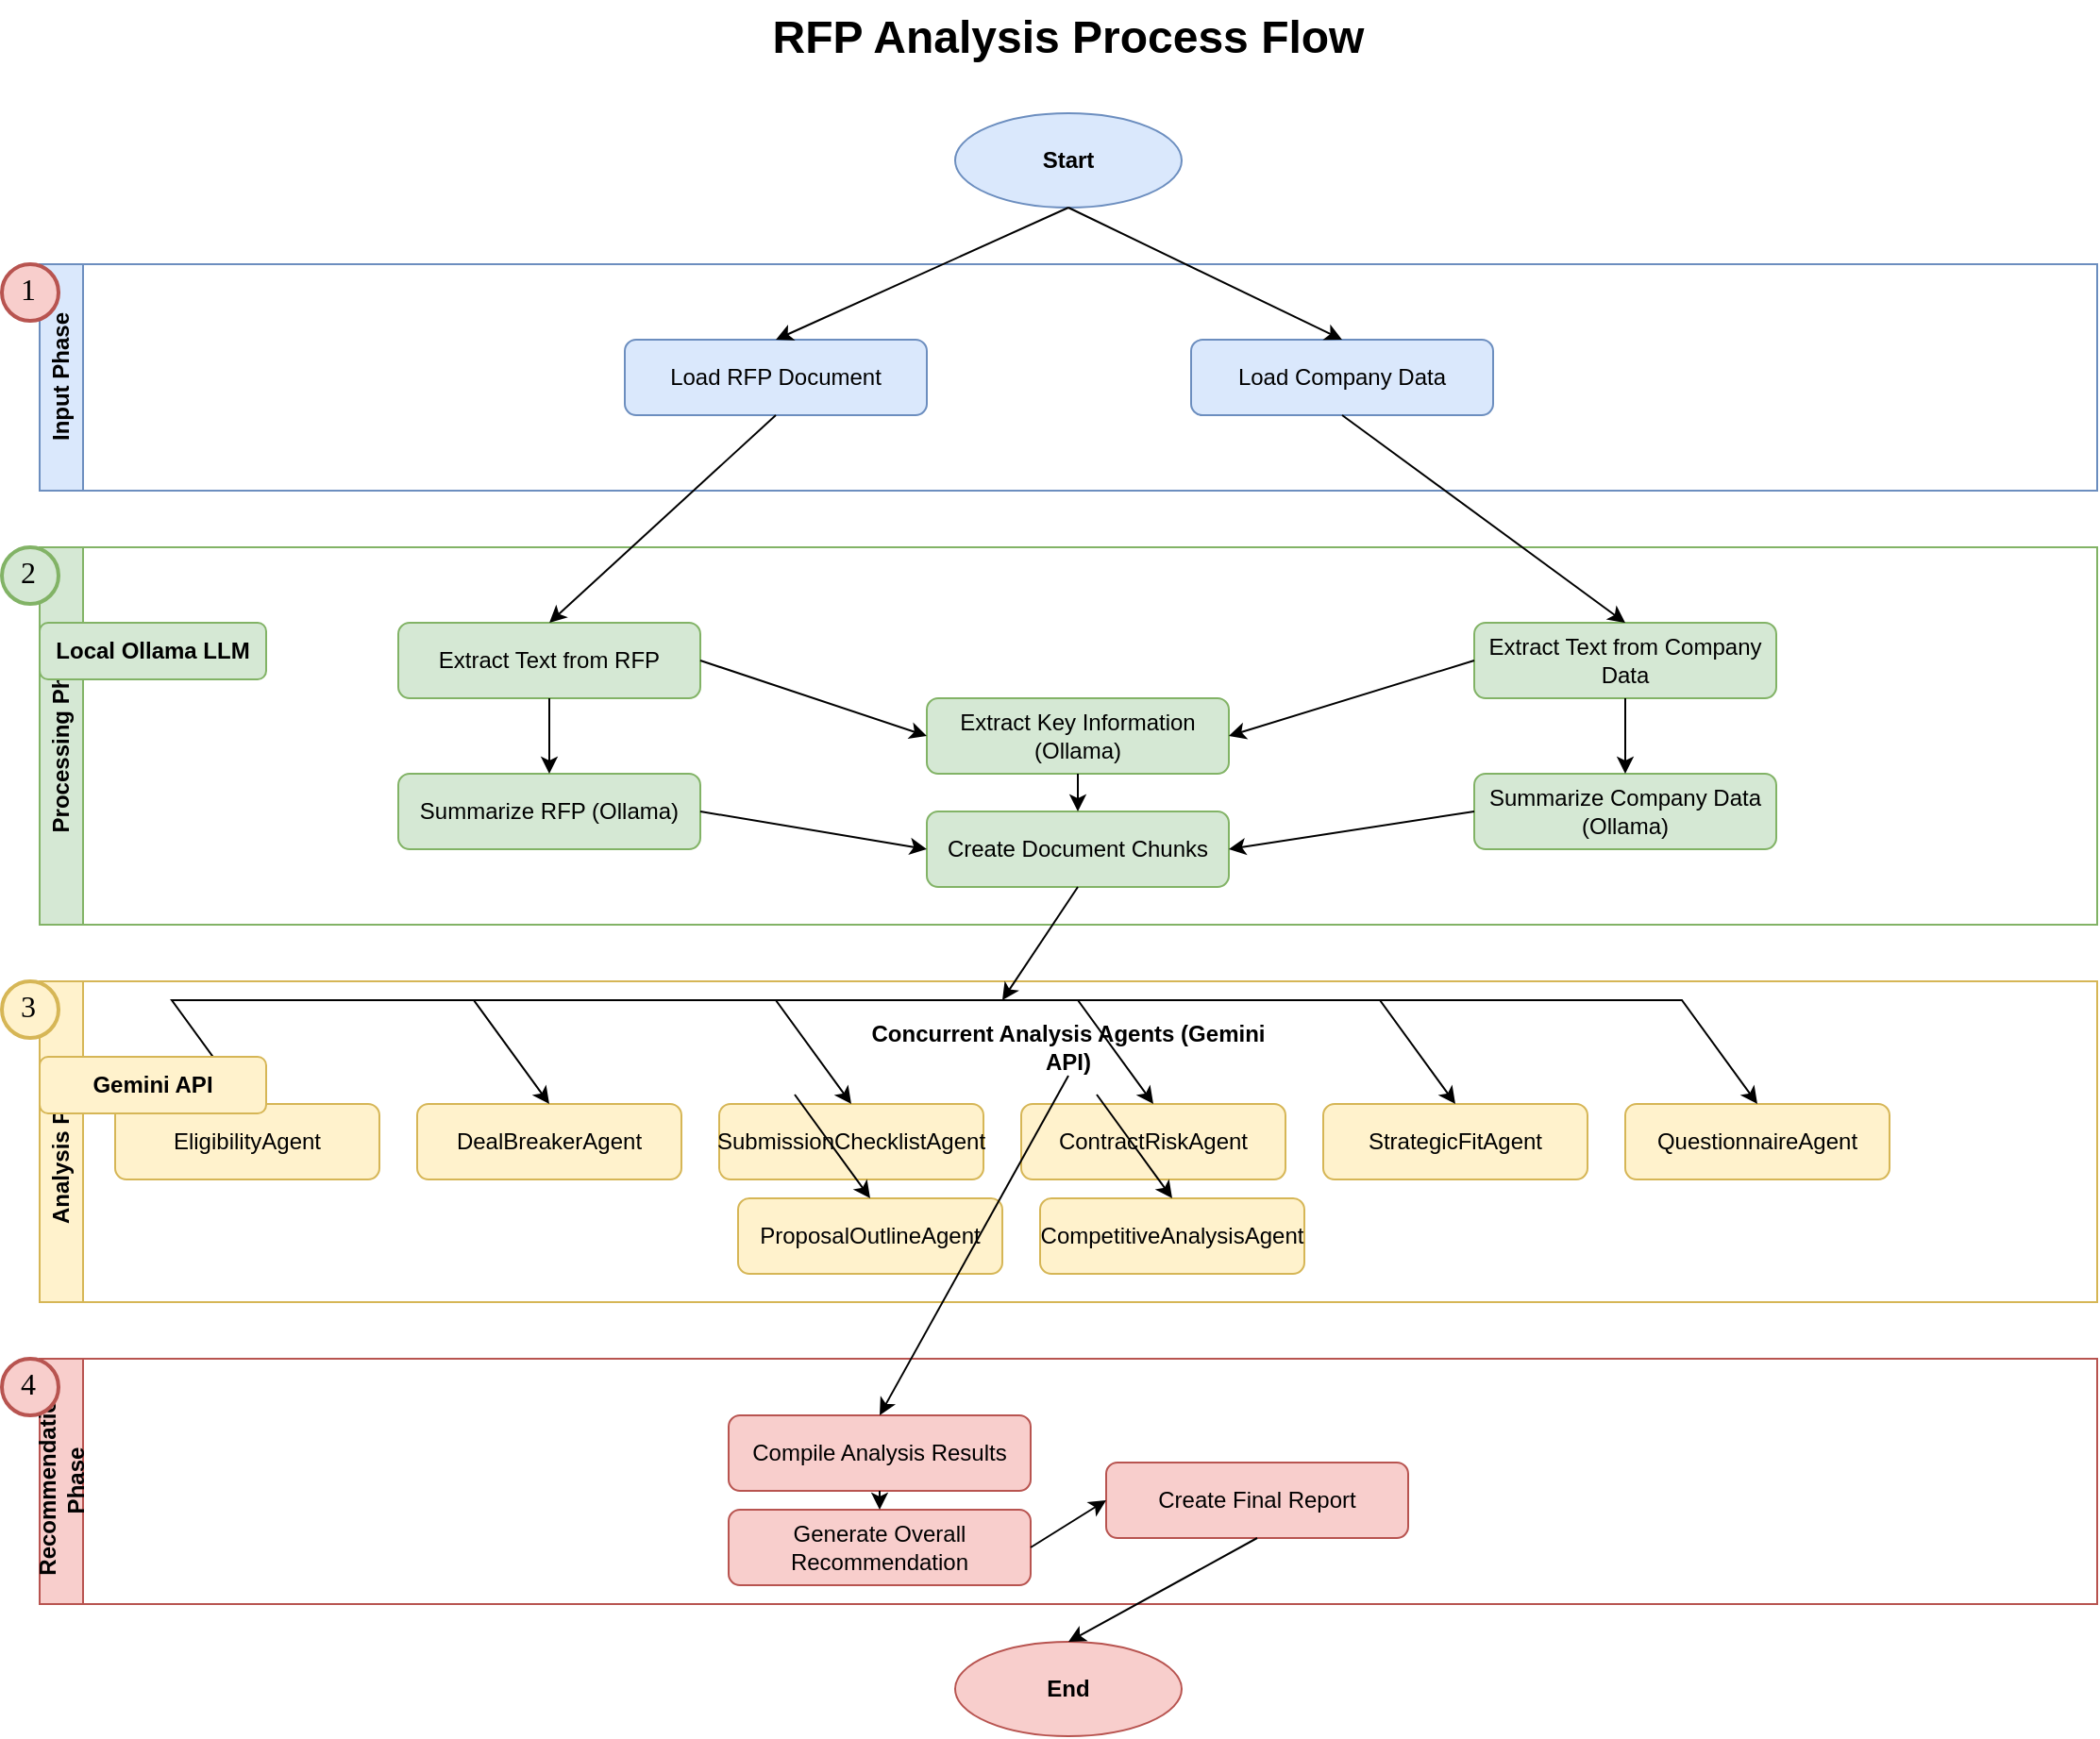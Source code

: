 <mxfile version="21.1.2">
  <diagram id="prtHgNgQTEPvFCAcTncT" name="RFP Analysis Process Flow">
    <mxGraphModel dx="1422" dy="798" grid="1" gridSize="10" guides="1" tooltips="1" connect="1" arrows="1" fold="1" page="1" pageScale="1" pageWidth="1169" pageHeight="827" math="0" shadow="0">
      <root>
        <mxCell id="0" />
        <mxCell id="1" parent="0" />
        
        <!-- Title -->
        <mxCell id="title" value="RFP Analysis Process Flow" style="text;html=1;strokeColor=none;fillColor=none;align=center;verticalAlign=middle;whiteSpace=wrap;rounded=0;fontSize=24;fontStyle=1" vertex="1" parent="1">
          <mxGeometry x="340" y="20" width="490" height="40" as="geometry" />
        </mxCell>
        
        <!-- Start -->
        <mxCell id="start" value="Start" style="ellipse;whiteSpace=wrap;html=1;fillColor=#dae8fc;strokeColor=#6c8ebf;fontStyle=1" vertex="1" parent="1">
          <mxGeometry x="525" y="80" width="120" height="50" as="geometry" />
        </mxCell>
        
        <!-- Input Phase -->
        <mxCell id="input_section" value="Input Phase" style="swimlane;horizontal=0;whiteSpace=wrap;html=1;fillColor=#dae8fc;strokeColor=#6c8ebf;fontStyle=1" vertex="1" parent="1">
          <mxGeometry x="40" y="160" width="1090" height="120" as="geometry" />
        </mxCell>
        
        <mxCell id="load_rfp" value="Load RFP Document" style="rounded=1;whiteSpace=wrap;html=1;fillColor=#dae8fc;strokeColor=#6c8ebf;" vertex="1" parent="input_section">
          <mxGeometry x="310" y="40" width="160" height="40" as="geometry" />
        </mxCell>
        
        <mxCell id="load_company" value="Load Company Data" style="rounded=1;whiteSpace=wrap;html=1;fillColor=#dae8fc;strokeColor=#6c8ebf;" vertex="1" parent="input_section">
          <mxGeometry x="610" y="40" width="160" height="40" as="geometry" />
        </mxCell>
        
        <!-- Processing Phase -->
        <mxCell id="processing_section" value="Processing Phase" style="swimlane;horizontal=0;whiteSpace=wrap;html=1;fillColor=#d5e8d4;strokeColor=#82b366;fontStyle=1" vertex="1" parent="1">
          <mxGeometry x="40" y="310" width="1090" height="200" as="geometry" />
        </mxCell>
        
        <mxCell id="extract_rfp" value="Extract Text from RFP" style="rounded=1;whiteSpace=wrap;html=1;fillColor=#d5e8d4;strokeColor=#82b366;" vertex="1" parent="processing_section">
          <mxGeometry x="190" y="40" width="160" height="40" as="geometry" />
        </mxCell>
        
        <mxCell id="extract_company" value="Extract Text from Company Data" style="rounded=1;whiteSpace=wrap;html=1;fillColor=#d5e8d4;strokeColor=#82b366;" vertex="1" parent="processing_section">
          <mxGeometry x="760" y="40" width="160" height="40" as="geometry" />
        </mxCell>
        
        <mxCell id="summarize_rfp" value="Summarize RFP (Ollama)" style="rounded=1;whiteSpace=wrap;html=1;fillColor=#d5e8d4;strokeColor=#82b366;" vertex="1" parent="processing_section">
          <mxGeometry x="190" y="120" width="160" height="40" as="geometry" />
        </mxCell>
        
        <mxCell id="summarize_company" value="Summarize Company Data (Ollama)" style="rounded=1;whiteSpace=wrap;html=1;fillColor=#d5e8d4;strokeColor=#82b366;" vertex="1" parent="processing_section">
          <mxGeometry x="760" y="120" width="160" height="40" as="geometry" />
        </mxCell>
        
        <mxCell id="extract_key_info" value="Extract Key Information (Ollama)" style="rounded=1;whiteSpace=wrap;html=1;fillColor=#d5e8d4;strokeColor=#82b366;" vertex="1" parent="processing_section">
          <mxGeometry x="470" y="80" width="160" height="40" as="geometry" />
        </mxCell>
        
        <mxCell id="chunk_docs" value="Create Document Chunks" style="rounded=1;whiteSpace=wrap;html=1;fillColor=#d5e8d4;strokeColor=#82b366;" vertex="1" parent="processing_section">
          <mxGeometry x="470" y="140" width="160" height="40" as="geometry" />
        </mxCell>
        
        <!-- Analysis Phase -->
        <mxCell id="analysis_section" value="Analysis Phase" style="swimlane;horizontal=0;whiteSpace=wrap;html=1;fillColor=#fff2cc;strokeColor=#d6b656;fontStyle=1" vertex="1" parent="1">
          <mxGeometry x="40" y="540" width="1090" height="170" as="geometry" />
        </mxCell>
        
        <mxCell id="eligibility" value="EligibilityAgent" style="rounded=1;whiteSpace=wrap;html=1;fillColor=#fff2cc;strokeColor=#d6b656;" vertex="1" parent="analysis_section">
          <mxGeometry x="40" y="65" width="140" height="40" as="geometry" />
        </mxCell>
        
        <mxCell id="dealbreaker" value="DealBreakerAgent" style="rounded=1;whiteSpace=wrap;html=1;fillColor=#fff2cc;strokeColor=#d6b656;" vertex="1" parent="analysis_section">
          <mxGeometry x="200" y="65" width="140" height="40" as="geometry" />
        </mxCell>
        
        <mxCell id="checklist" value="SubmissionChecklistAgent" style="rounded=1;whiteSpace=wrap;html=1;fillColor=#fff2cc;strokeColor=#d6b656;" vertex="1" parent="analysis_section">
          <mxGeometry x="360" y="65" width="140" height="40" as="geometry" />
        </mxCell>
        
        <mxCell id="risk" value="ContractRiskAgent" style="rounded=1;whiteSpace=wrap;html=1;fillColor=#fff2cc;strokeColor=#d6b656;" vertex="1" parent="analysis_section">
          <mxGeometry x="520" y="65" width="140" height="40" as="geometry" />
        </mxCell>
        
        <mxCell id="strategic" value="StrategicFitAgent" style="rounded=1;whiteSpace=wrap;html=1;fillColor=#fff2cc;strokeColor=#d6b656;" vertex="1" parent="analysis_section">
          <mxGeometry x="680" y="65" width="140" height="40" as="geometry" />
        </mxCell>
        
        <mxCell id="questionnaire" value="QuestionnaireAgent" style="rounded=1;whiteSpace=wrap;html=1;fillColor=#fff2cc;strokeColor=#d6b656;" vertex="1" parent="analysis_section">
          <mxGeometry x="840" y="65" width="140" height="40" as="geometry" />
        </mxCell>
        
        <mxCell id="proposal" value="ProposalOutlineAgent" style="rounded=1;whiteSpace=wrap;html=1;fillColor=#fff2cc;strokeColor=#d6b656;" vertex="1" parent="analysis_section">
          <mxGeometry x="370" y="115" width="140" height="40" as="geometry" />
        </mxCell>
        
        <mxCell id="competitive" value="CompetitiveAnalysisAgent" style="rounded=1;whiteSpace=wrap;html=1;fillColor=#fff2cc;strokeColor=#d6b656;" vertex="1" parent="analysis_section">
          <mxGeometry x="530" y="115" width="140" height="40" as="geometry" />
        </mxCell>
        
        <mxCell id="agents_label" value="Concurrent Analysis Agents (Gemini API)" style="text;html=1;strokeColor=none;fillColor=none;align=center;verticalAlign=middle;whiteSpace=wrap;rounded=0;fontStyle=1" vertex="1" parent="analysis_section">
          <mxGeometry x="430" y="20" width="230" height="30" as="geometry" />
        </mxCell>
        
        <!-- Recommendation Phase -->
        <mxCell id="recommendation_section" value="Recommendation Phase" style="swimlane;horizontal=0;whiteSpace=wrap;html=1;fillColor=#f8cecc;strokeColor=#b85450;fontStyle=1" vertex="1" parent="1">
          <mxGeometry x="40" y="740" width="1090" height="130" as="geometry" />
        </mxCell>
        
        <mxCell id="compile_results" value="Compile Analysis Results" style="rounded=1;whiteSpace=wrap;html=1;fillColor=#f8cecc;strokeColor=#b85450;" vertex="1" parent="recommendation_section">
          <mxGeometry x="365" y="30" width="160" height="40" as="geometry" />
        </mxCell>
        
        <mxCell id="generate_recommendation" value="Generate Overall Recommendation" style="rounded=1;whiteSpace=wrap;html=1;fillColor=#f8cecc;strokeColor=#b85450;" vertex="1" parent="recommendation_section">
          <mxGeometry x="365" y="80" width="160" height="40" as="geometry" />
        </mxCell>
        
        <mxCell id="create_final_report" value="Create Final Report" style="rounded=1;whiteSpace=wrap;html=1;fillColor=#f8cecc;strokeColor=#b85450;" vertex="1" parent="recommendation_section">
          <mxGeometry x="565" y="55" width="160" height="40" as="geometry" />
        </mxCell>
        
        <!-- End -->
        <mxCell id="end" value="End" style="ellipse;whiteSpace=wrap;html=1;fillColor=#f8cecc;strokeColor=#b85450;fontStyle=1" vertex="1" parent="1">
          <mxGeometry x="525" y="890" width="120" height="50" as="geometry" />
        </mxCell>
        
        <!-- Connection Arrows -->
        <!-- Start to Input Phase -->
        <mxCell id="start_to_input" value="" style="endArrow=classic;html=1;rounded=0;exitX=0.5;exitY=1;exitDx=0;exitDy=0;entryX=0.5;entryY=0;entryDx=0;entryDy=0;" edge="1" parent="1" source="start" target="load_rfp">
          <mxGeometry width="50" height="50" relative="1" as="geometry">
            <mxPoint x="560" y="140" as="sourcePoint" />
            <mxPoint x="470" y="180" as="targetPoint" />
          </mxGeometry>
        </mxCell>
        
        <mxCell id="start_to_company" value="" style="endArrow=classic;html=1;rounded=0;exitX=0.5;exitY=1;exitDx=0;exitDy=0;entryX=0.5;entryY=0;entryDx=0;entryDy=0;" edge="1" parent="1" source="start" target="load_company">
          <mxGeometry width="50" height="50" relative="1" as="geometry">
            <mxPoint x="560" y="140" as="sourcePoint" />
            <mxPoint x="660" y="180" as="targetPoint" />
          </mxGeometry>
        </mxCell>
        
        <!-- Input to Processing Phase -->
        <mxCell id="rfp_to_extract" value="" style="endArrow=classic;html=1;rounded=0;exitX=0.5;exitY=1;exitDx=0;exitDy=0;entryX=0.5;entryY=0;entryDx=0;entryDy=0;" edge="1" parent="1" source="load_rfp" target="extract_rfp">
          <mxGeometry width="50" height="50" relative="1" as="geometry">
            <mxPoint x="400" y="300" as="sourcePoint" />
            <mxPoint x="450" y="250" as="targetPoint" />
          </mxGeometry>
        </mxCell>
        
        <mxCell id="company_to_extract" value="" style="endArrow=classic;html=1;rounded=0;exitX=0.5;exitY=1;exitDx=0;exitDy=0;entryX=0.5;entryY=0;entryDx=0;entryDy=0;" edge="1" parent="1" source="load_company" target="extract_company">
          <mxGeometry width="50" height="50" relative="1" as="geometry">
            <mxPoint x="730" y="300" as="sourcePoint" />
            <mxPoint x="780" y="250" as="targetPoint" />
          </mxGeometry>
        </mxCell>
        
        <mxCell id="extract_rfp_to_summarize" value="" style="endArrow=classic;html=1;rounded=0;exitX=0.5;exitY=1;exitDx=0;exitDy=0;entryX=0.5;entryY=0;entryDx=0;entryDy=0;" edge="1" parent="1" source="extract_rfp" target="summarize_rfp">
          <mxGeometry width="50" height="50" relative="1" as="geometry">
            <mxPoint x="310" y="430" as="sourcePoint" />
            <mxPoint x="360" y="380" as="targetPoint" />
          </mxGeometry>
        </mxCell>
        
        <mxCell id="extract_company_to_summarize" value="" style="endArrow=classic;html=1;rounded=0;exitX=0.5;exitY=1;exitDx=0;exitDy=0;entryX=0.5;entryY=0;entryDx=0;entryDy=0;" edge="1" parent="1" source="extract_company" target="summarize_company">
          <mxGeometry width="50" height="50" relative="1" as="geometry">
            <mxPoint x="790" y="430" as="sourcePoint" />
            <mxPoint x="840" y="380" as="targetPoint" />
          </mxGeometry>
        </mxCell>
        
        <mxCell id="extract_rfp_to_key_info" value="" style="endArrow=classic;html=1;rounded=0;exitX=1;exitY=0.5;exitDx=0;exitDy=0;entryX=0;entryY=0.5;entryDx=0;entryDy=0;" edge="1" parent="1" source="extract_rfp" target="extract_key_info">
          <mxGeometry width="50" height="50" relative="1" as="geometry">
            <mxPoint x="440" y="430" as="sourcePoint" />
            <mxPoint x="490" y="380" as="targetPoint" />
          </mxGeometry>
        </mxCell>
        
        <mxCell id="extract_company_to_key_info" value="" style="endArrow=classic;html=1;rounded=0;exitX=0;exitY=0.5;exitDx=0;exitDy=0;entryX=1;entryY=0.5;entryDx=0;entryDy=0;" edge="1" parent="1" source="extract_company" target="extract_key_info">
          <mxGeometry width="50" height="50" relative="1" as="geometry">
            <mxPoint x="660" y="430" as="sourcePoint" />
            <mxPoint x="710" y="380" as="targetPoint" />
          </mxGeometry>
        </mxCell>
        
        <mxCell id="key_info_to_chunk" value="" style="endArrow=classic;html=1;rounded=0;exitX=0.5;exitY=1;exitDx=0;exitDy=0;entryX=0.5;entryY=0;entryDx=0;entryDy=0;" edge="1" parent="1" source="extract_key_info" target="chunk_docs">
          <mxGeometry width="50" height="50" relative="1" as="geometry">
            <mxPoint x="490" y="480" as="sourcePoint" />
            <mxPoint x="540" y="430" as="targetPoint" />
          </mxGeometry>
        </mxCell>
        
        <mxCell id="summarize_rfp_to_chunk" value="" style="endArrow=classic;html=1;rounded=0;exitX=1;exitY=0.5;exitDx=0;exitDy=0;entryX=0;entryY=0.5;entryDx=0;entryDy=0;" edge="1" parent="1" source="summarize_rfp" target="chunk_docs">
          <mxGeometry width="50" height="50" relative="1" as="geometry">
            <mxPoint x="440" y="480" as="sourcePoint" />
            <mxPoint x="490" y="430" as="targetPoint" />
          </mxGeometry>
        </mxCell>
        
        <mxCell id="summarize_company_to_chunk" value="" style="endArrow=classic;html=1;rounded=0;exitX=0;exitY=0.5;exitDx=0;exitDy=0;entryX=1;entryY=0.5;entryDx=0;entryDy=0;" edge="1" parent="1" source="summarize_company" target="chunk_docs">
          <mxGeometry width="50" height="50" relative="1" as="geometry">
            <mxPoint x="660" y="480" as="sourcePoint" />
            <mxPoint x="710" y="430" as="targetPoint" />
          </mxGeometry>
        </mxCell>
        
        <!-- Processing to Analysis Phase -->
        <mxCell id="chunk_to_analysis" value="" style="endArrow=classic;html=1;rounded=0;exitX=0.5;exitY=1;exitDx=0;exitDy=0;" edge="1" parent="1" source="chunk_docs">
          <mxGeometry width="50" height="50" relative="1" as="geometry">
            <mxPoint x="490" y="530" as="sourcePoint" />
            <mxPoint x="550" y="550" as="targetPoint" />
          </mxGeometry>
        </mxCell>
        
        <mxCell id="analysis_to_eligibility" value="" style="endArrow=classic;html=1;rounded=0;entryX=0.5;entryY=0;entryDx=0;entryDy=0;" edge="1" parent="1" target="eligibility">
          <mxGeometry width="50" height="50" relative="1" as="geometry">
            <mxPoint x="550" y="550" as="sourcePoint" />
            <mxPoint x="240" y="580" as="targetPoint" />
            <Array as="points">
              <mxPoint x="110" y="550" />
            </Array>
          </mxGeometry>
        </mxCell>
        
        <mxCell id="analysis_to_dealbreaker" value="" style="endArrow=classic;html=1;rounded=0;entryX=0.5;entryY=0;entryDx=0;entryDy=0;" edge="1" parent="1" target="dealbreaker">
          <mxGeometry width="50" height="50" relative="1" as="geometry">
            <mxPoint x="550" y="550" as="sourcePoint" />
            <mxPoint x="400" y="580" as="targetPoint" />
            <Array as="points">
              <mxPoint x="270" y="550" />
            </Array>
          </mxGeometry>
        </mxCell>
        
        <mxCell id="analysis_to_checklist" value="" style="endArrow=classic;html=1;rounded=0;entryX=0.5;entryY=0;entryDx=0;entryDy=0;" edge="1" parent="1" target="checklist">
          <mxGeometry width="50" height="50" relative="1" as="geometry">
            <mxPoint x="550" y="550" as="sourcePoint" />
            <mxPoint x="540" y="580" as="targetPoint" />
            <Array as="points">
              <mxPoint x="430" y="550" />
            </Array>
          </mxGeometry>
        </mxCell>
        
        <mxCell id="analysis_to_risk" value="" style="endArrow=classic;html=1;rounded=0;entryX=0.5;entryY=0;entryDx=0;entryDy=0;" edge="1" parent="1" target="risk">
          <mxGeometry width="50" height="50" relative="1" as="geometry">
            <mxPoint x="550" y="550" as="sourcePoint" />
            <mxPoint x="640" y="580" as="targetPoint" />
            <Array as="points">
              <mxPoint x="590" y="550" />
            </Array>
          </mxGeometry>
        </mxCell>
        
        <mxCell id="analysis_to_strategic" value="" style="endArrow=classic;html=1;rounded=0;entryX=0.5;entryY=0;entryDx=0;entryDy=0;" edge="1" parent="1" target="strategic">
          <mxGeometry width="50" height="50" relative="1" as="geometry">
            <mxPoint x="550" y="550" as="sourcePoint" />
            <mxPoint x="740" y="580" as="targetPoint" />
            <Array as="points">
              <mxPoint x="750" y="550" />
            </Array>
          </mxGeometry>
        </mxCell>
        
        <mxCell id="analysis_to_questionnaire" value="" style="endArrow=classic;html=1;rounded=0;entryX=0.5;entryY=0;entryDx=0;entryDy=0;" edge="1" parent="1" target="questionnaire">
          <mxGeometry width="50" height="50" relative="1" as="geometry">
            <mxPoint x="550" y="550" as="sourcePoint" />
            <mxPoint x="910" y="580" as="targetPoint" />
            <Array as="points">
              <mxPoint x="910" y="550" />
            </Array>
          </mxGeometry>
        </mxCell>
        
        <mxCell id="analysis_to_proposal" value="" style="endArrow=classic;html=1;rounded=0;entryX=0.5;entryY=0;entryDx=0;entryDy=0;" edge="1" parent="1" target="proposal">
          <mxGeometry width="50" height="50" relative="1" as="geometry">
            <mxPoint x="440" y="600" as="sourcePoint" />
            <mxPoint x="490" y="650" as="targetPoint" />
          </mxGeometry>
        </mxCell>
        
        <mxCell id="analysis_to_competitive" value="" style="endArrow=classic;html=1;rounded=0;entryX=0.5;entryY=0;entryDx=0;entryDy=0;" edge="1" parent="1" target="competitive">
          <mxGeometry width="50" height="50" relative="1" as="geometry">
            <mxPoint x="600" y="600" as="sourcePoint" />
            <mxPoint x="650" y="650" as="targetPoint" />
          </mxGeometry>
        </mxCell>
        
        <!-- Analysis to Recommendation Phase -->
        <mxCell id="analysis_to_compile" value="" style="endArrow=classic;html=1;rounded=0;exitX=0.5;exitY=1;exitDx=0;exitDy=0;entryX=0.5;entryY=0;entryDx=0;entryDy=0;" edge="1" parent="1" source="agents_label" target="compile_results">
          <mxGeometry width="50" height="50" relative="1" as="geometry">
            <mxPoint x="490" y="730" as="sourcePoint" />
            <mxPoint x="540" y="680" as="targetPoint" />
          </mxGeometry>
        </mxCell>
        
        <mxCell id="compile_to_recommendation" value="" style="endArrow=classic;html=1;rounded=0;exitX=0.5;exitY=1;exitDx=0;exitDy=0;entryX=0.5;entryY=0;entryDx=0;entryDy=0;" edge="1" parent="1" source="compile_results" target="generate_recommendation">
          <mxGeometry width="50" height="50" relative="1" as="geometry">
            <mxPoint x="490" y="820" as="sourcePoint" />
            <mxPoint x="540" y="770" as="targetPoint" />
          </mxGeometry>
        </mxCell>
        
        <mxCell id="recommendation_to_report" value="" style="endArrow=classic;html=1;rounded=0;exitX=1;exitY=0.5;exitDx=0;exitDy=0;entryX=0;entryY=0.5;entryDx=0;entryDy=0;" edge="1" parent="1" source="generate_recommendation" target="create_final_report">
          <mxGeometry width="50" height="50" relative="1" as="geometry">
            <mxPoint x="490" y="820" as="sourcePoint" />
            <mxPoint x="540" y="770" as="targetPoint" />
          </mxGeometry>
        </mxCell>
        
        <!-- End -->
        <mxCell id="report_to_end" value="" style="endArrow=classic;html=1;rounded=0;exitX=0.5;exitY=1;exitDx=0;exitDy=0;entryX=0.5;entryY=0;entryDx=0;entryDy=0;" edge="1" parent="1" source="create_final_report" target="end">
          <mxGeometry width="50" height="50" relative="1" as="geometry">
            <mxPoint x="490" y="890" as="sourcePoint" />
            <mxPoint x="540" y="840" as="targetPoint" />
          </mxGeometry>
        </mxCell>
        
        <!-- LLM Annotations -->
        <mxCell id="ollama_label" value="Local Ollama LLM" style="text;html=1;strokeColor=#82b366;fillColor=#d5e8d4;align=center;verticalAlign=middle;whiteSpace=wrap;rounded=1;fontStyle=1" vertex="1" parent="1">
          <mxGeometry x="40" y="350" width="120" height="30" as="geometry" />
        </mxCell>
        
        <mxCell id="gemini_label" value="Gemini API" style="text;html=1;strokeColor=#d6b656;fillColor=#fff2cc;align=center;verticalAlign=middle;whiteSpace=wrap;rounded=1;fontStyle=1" vertex="1" parent="1">
          <mxGeometry x="40" y="580" width="120" height="30" as="geometry" />
        </mxCell>
        
        <!-- Key Phases -->
        <mxCell id="phase1" value="1" style="ellipse;whiteSpace=wrap;html=1;aspect=fixed;strokeWidth=2;fontFamily=Tahoma;spacingBottom=4;spacingRight=2;strokeColor=#b85450;fontSize=16;fillColor=#f8cecc;" vertex="1" parent="1">
          <mxGeometry x="20" y="160" width="30" height="30" as="geometry" />
        </mxCell>
        
        <mxCell id="phase2" value="2" style="ellipse;whiteSpace=wrap;html=1;aspect=fixed;strokeWidth=2;fontFamily=Tahoma;spacingBottom=4;spacingRight=2;strokeColor=#82b366;fontSize=16;fillColor=#d5e8d4;" vertex="1" parent="1">
          <mxGeometry x="20" y="310" width="30" height="30" as="geometry" />
        </mxCell>
        
        <mxCell id="phase3" value="3" style="ellipse;whiteSpace=wrap;html=1;aspect=fixed;strokeWidth=2;fontFamily=Tahoma;spacingBottom=4;spacingRight=2;strokeColor=#d6b656;fontSize=16;fillColor=#fff2cc;" vertex="1" parent="1">
          <mxGeometry x="20" y="540" width="30" height="30" as="geometry" />
        </mxCell>
        
        <mxCell id="phase4" value="4" style="ellipse;whiteSpace=wrap;html=1;aspect=fixed;strokeWidth=2;fontFamily=Tahoma;spacingBottom=4;spacingRight=2;strokeColor=#b85450;fontSize=16;fillColor=#f8cecc;" vertex="1" parent="1">
          <mxGeometry x="20" y="740" width="30" height="30" as="geometry" />
        </mxCell>
        
      </root>
    </mxGraphModel>
  </diagram>
</mxfile>
